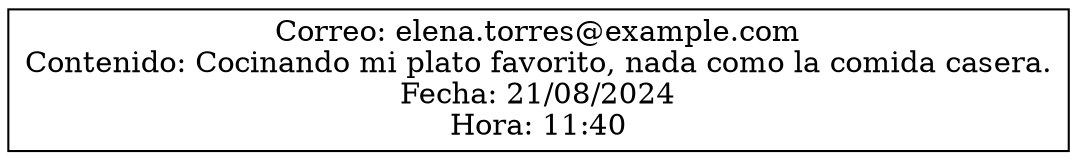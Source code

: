 digraph G {
    node [shape=record];
    rankdir=LR;
    node0 [label="{Correo: elena.torres@example.com\nContenido: Cocinando mi plato favorito, nada como la comida casera.\nFecha: 21/08/2024\nHora: 11:40}"];
}

